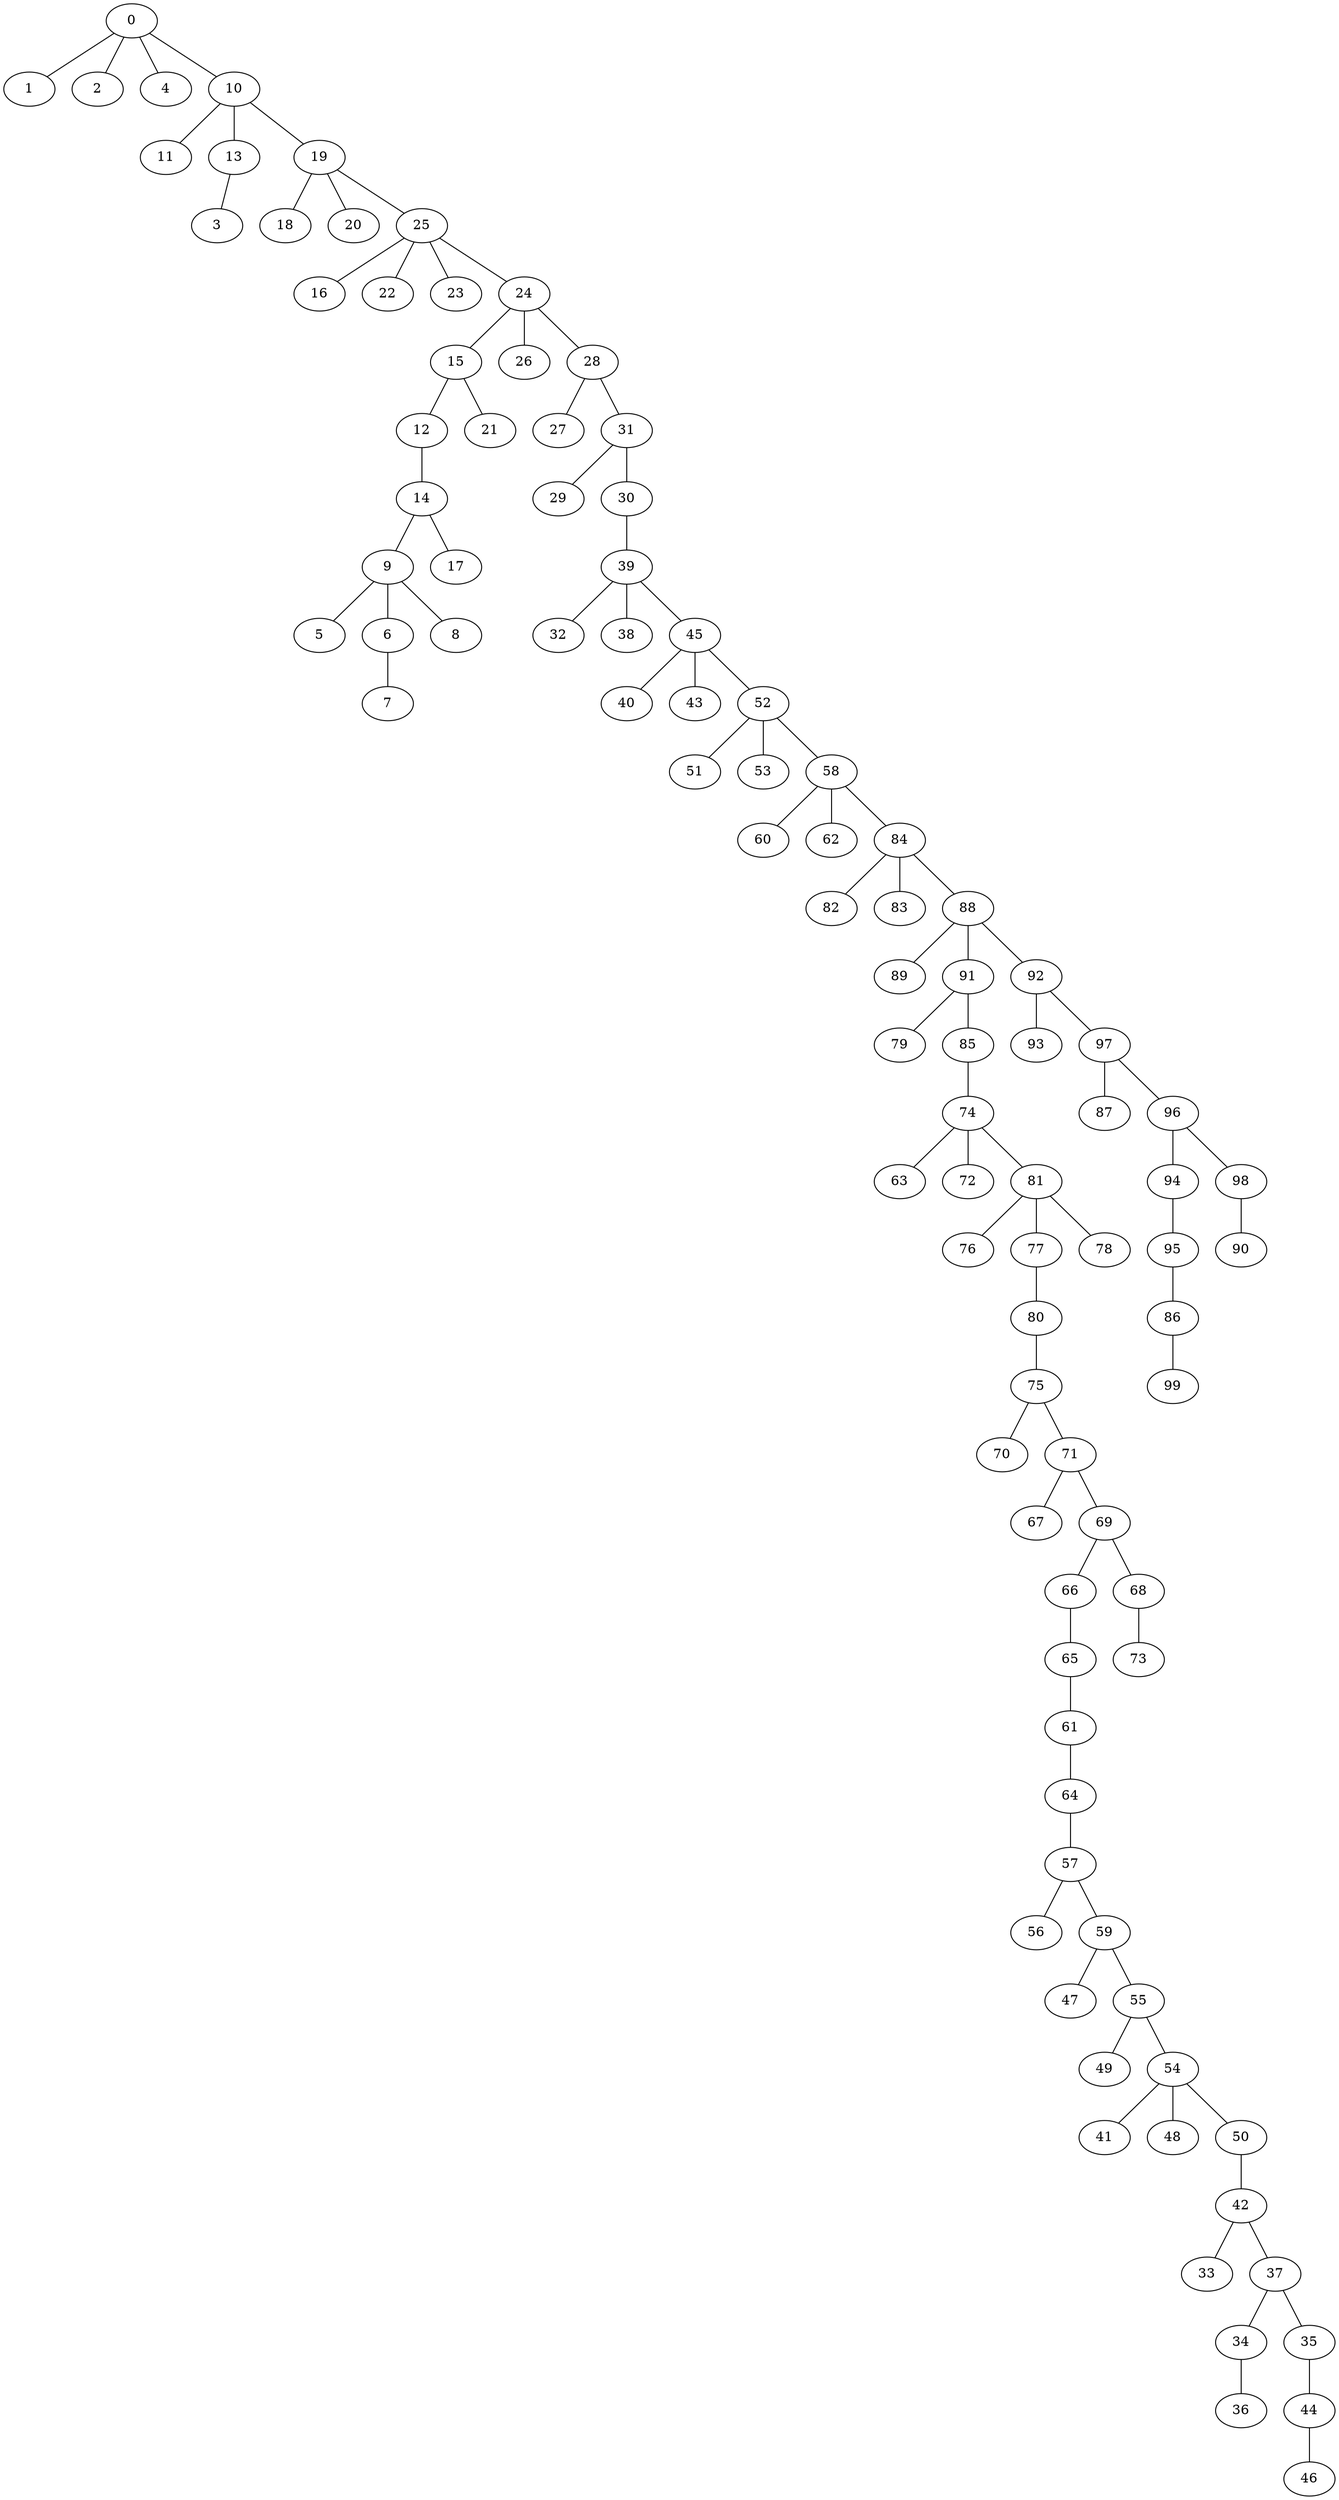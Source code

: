 graph G {
    "0";
    "1";
    "2";
    "4";
    "10";
    "11";
    "13";
    "19";
    "18";
    "20";
    "25";
    "16";
    "22";
    "23";
    "24";
    "15";
    "26";
    "28";
    "27";
    "31";
    "29";
    "30";
    "39";
    "32";
    "38";
    "45";
    "40";
    "43";
    "52";
    "51";
    "53";
    "58";
    "60";
    "62";
    "84";
    "82";
    "83";
    "88";
    "89";
    "91";
    "92";
    "93";
    "97";
    "87";
    "96";
    "94";
    "98";
    "90";
    "95";
    "86";
    "99";
    "79";
    "85";
    "74";
    "63";
    "72";
    "81";
    "76";
    "77";
    "78";
    "80";
    "75";
    "70";
    "71";
    "67";
    "69";
    "66";
    "68";
    "73";
    "65";
    "61";
    "64";
    "57";
    "56";
    "59";
    "47";
    "55";
    "49";
    "54";
    "41";
    "48";
    "50";
    "42";
    "33";
    "37";
    "34";
    "35";
    "44";
    "46";
    "36";
    "12";
    "21";
    "14";
    "9";
    "17";
    "5";
    "6";
    "8";
    "7";
    "3";
    "0" -- "1";
    "0" -- "2";
    "0" -- "4";
    "0" -- "10";
    "10" -- "11";
    "10" -- "13";
    "10" -- "19";
    "19" -- "18";
    "19" -- "20";
    "19" -- "25";
    "25" -- "16";
    "25" -- "22";
    "25" -- "23";
    "25" -- "24";
    "24" -- "15";
    "24" -- "26";
    "24" -- "28";
    "28" -- "27";
    "28" -- "31";
    "31" -- "29";
    "31" -- "30";
    "30" -- "39";
    "39" -- "32";
    "39" -- "38";
    "39" -- "45";
    "45" -- "40";
    "45" -- "43";
    "45" -- "52";
    "52" -- "51";
    "52" -- "53";
    "52" -- "58";
    "58" -- "60";
    "58" -- "62";
    "58" -- "84";
    "84" -- "82";
    "84" -- "83";
    "84" -- "88";
    "88" -- "89";
    "88" -- "91";
    "88" -- "92";
    "92" -- "93";
    "92" -- "97";
    "97" -- "87";
    "97" -- "96";
    "96" -- "94";
    "96" -- "98";
    "98" -- "90";
    "94" -- "95";
    "95" -- "86";
    "86" -- "99";
    "91" -- "79";
    "91" -- "85";
    "85" -- "74";
    "74" -- "63";
    "74" -- "72";
    "74" -- "81";
    "81" -- "76";
    "81" -- "77";
    "81" -- "78";
    "77" -- "80";
    "80" -- "75";
    "75" -- "70";
    "75" -- "71";
    "71" -- "67";
    "71" -- "69";
    "69" -- "66";
    "69" -- "68";
    "68" -- "73";
    "66" -- "65";
    "65" -- "61";
    "61" -- "64";
    "64" -- "57";
    "57" -- "56";
    "57" -- "59";
    "59" -- "47";
    "59" -- "55";
    "55" -- "49";
    "55" -- "54";
    "54" -- "41";
    "54" -- "48";
    "54" -- "50";
    "50" -- "42";
    "42" -- "33";
    "42" -- "37";
    "37" -- "34";
    "37" -- "35";
    "35" -- "44";
    "44" -- "46";
    "34" -- "36";
    "15" -- "12";
    "15" -- "21";
    "12" -- "14";
    "14" -- "9";
    "14" -- "17";
    "9" -- "5";
    "9" -- "6";
    "9" -- "8";
    "6" -- "7";
    "13" -- "3";
}